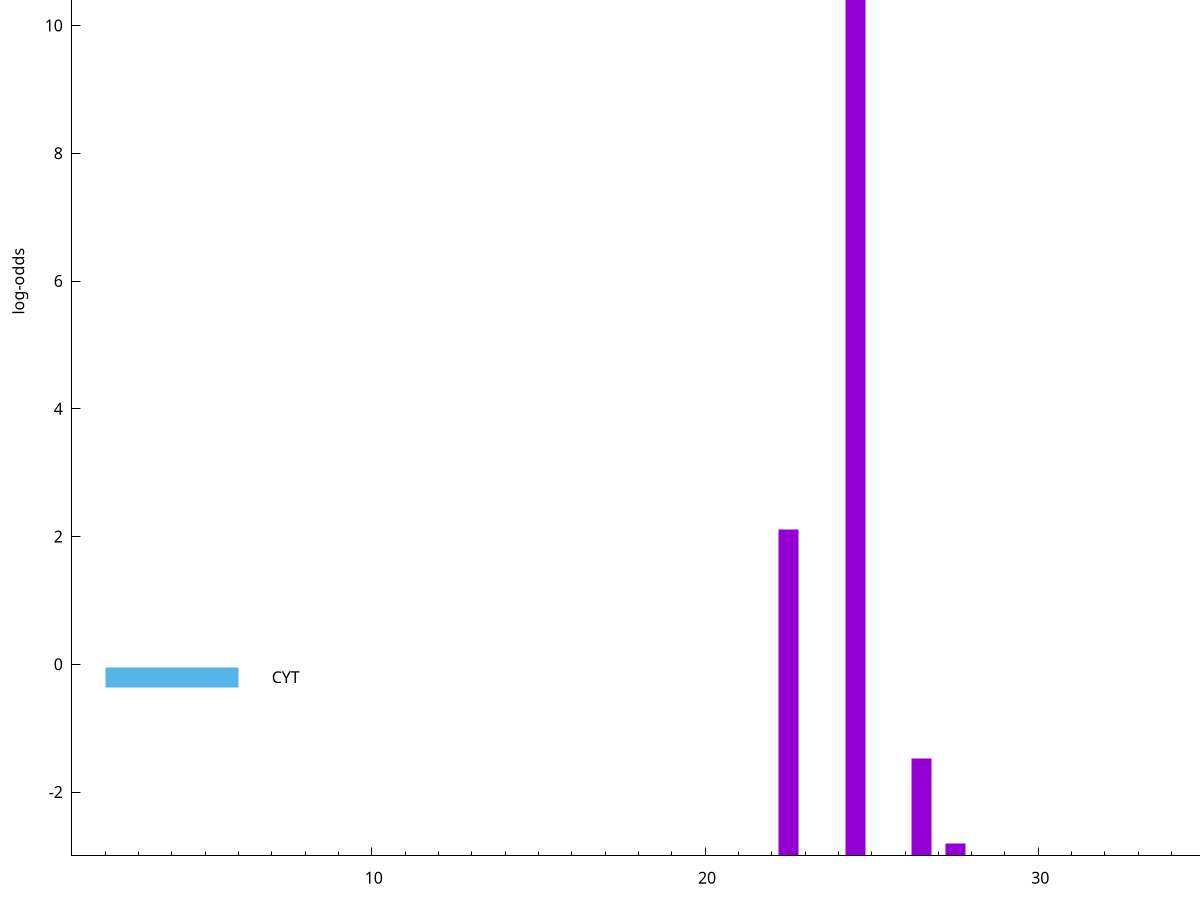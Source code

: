 set title "LipoP predictions for SRR5666527.gff"
set size 2., 1.4
set xrange [1:70] 
set mxtics 10
set yrange [-3:15]
set y2range [0:18]
set ylabel "log-odds"
set term postscript eps color solid "Helvetica" 30
set output "SRR5666527.gff2.eps"
set arrow from 2,12.9434 to 6,12.9434 nohead lt 1 lw 20
set label "SpI" at 7,12.9434
set arrow from 2,-0.200913 to 6,-0.200913 nohead lt 3 lw 20
set label "CYT" at 7,-0.200913
set arrow from 2,12.9434 to 6,12.9434 nohead lt 1 lw 20
set label "SpI" at 7,12.9434
# NOTE: The scores below are the log-odds scores with the threshold
# NOTE: subtracted (a hack to make gnuplot make the histogram all
# NOTE: look nice).
plot "-" axes x1y2 title "" with impulses lt 1 lw 20
24.500000 15.942500
22.500000 5.114400
26.500000 1.531180
27.500000 0.202090
e
exit

